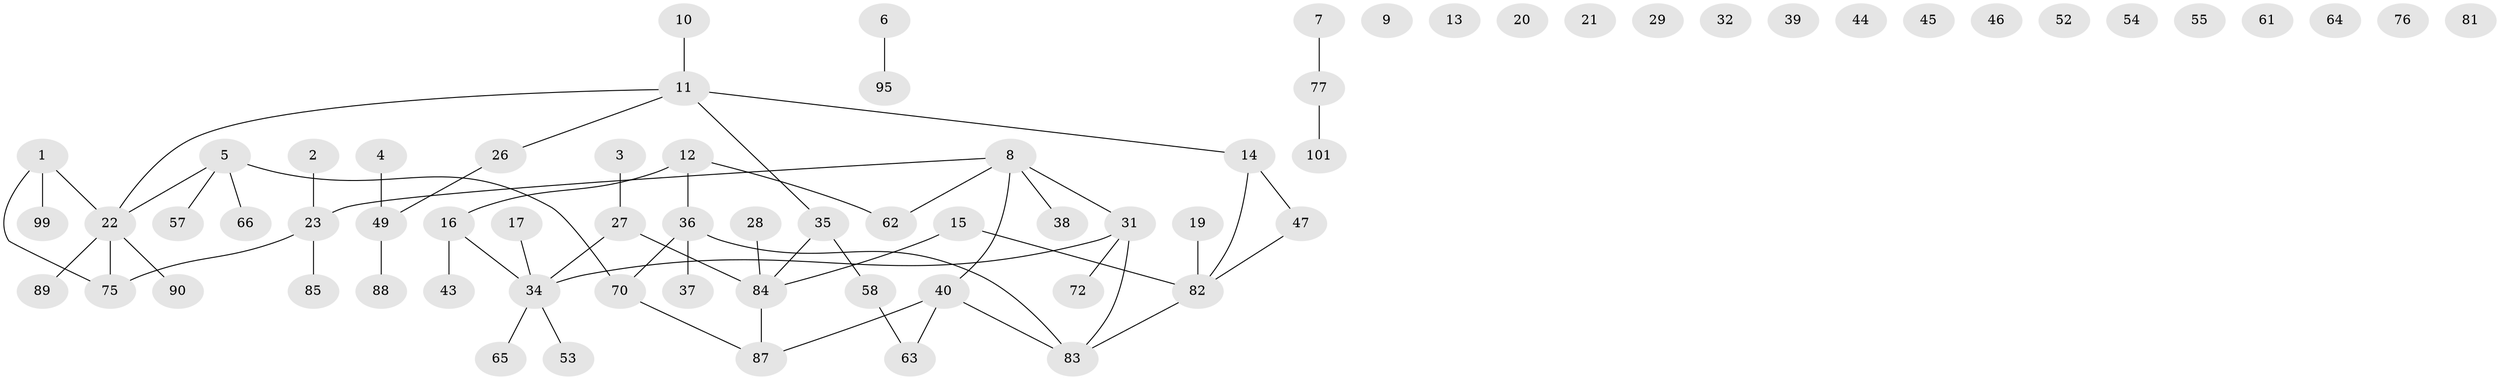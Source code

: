 // Generated by graph-tools (version 1.1) at 2025/23/03/03/25 07:23:25]
// undirected, 70 vertices, 62 edges
graph export_dot {
graph [start="1"]
  node [color=gray90,style=filled];
  1 [super="+67"];
  2;
  3;
  4 [super="+24"];
  5 [super="+25"];
  6 [super="+74"];
  7 [super="+18"];
  8 [super="+71"];
  9 [super="+68"];
  10 [super="+78"];
  11 [super="+33"];
  12 [super="+48"];
  13 [super="+30"];
  14;
  15;
  16;
  17;
  19;
  20;
  21 [super="+60"];
  22 [super="+80"];
  23 [super="+42"];
  26;
  27 [super="+86"];
  28;
  29 [super="+79"];
  31 [super="+50"];
  32 [super="+97"];
  34 [super="+41"];
  35 [super="+92"];
  36 [super="+98"];
  37;
  38;
  39;
  40 [super="+56"];
  43 [super="+69"];
  44;
  45;
  46;
  47 [super="+59"];
  49 [super="+51"];
  52;
  53;
  54;
  55;
  57;
  58;
  61;
  62 [super="+73"];
  63;
  64;
  65;
  66;
  70 [super="+93"];
  72;
  75;
  76;
  77;
  81;
  82 [super="+96"];
  83 [super="+91"];
  84 [super="+100"];
  85;
  87 [super="+94"];
  88;
  89;
  90;
  95;
  99;
  101;
  1 -- 75;
  1 -- 99;
  1 -- 22;
  2 -- 23;
  3 -- 27;
  4 -- 49 [weight=2];
  5 -- 22;
  5 -- 57;
  5 -- 66;
  5 -- 70;
  6 -- 95;
  7 -- 77;
  8 -- 31;
  8 -- 62;
  8 -- 38;
  8 -- 23;
  8 -- 40;
  10 -- 11;
  11 -- 22;
  11 -- 35;
  11 -- 26;
  11 -- 14;
  12 -- 62;
  12 -- 36;
  12 -- 16;
  14 -- 47;
  14 -- 82;
  15 -- 82;
  15 -- 84;
  16 -- 34;
  16 -- 43;
  17 -- 34;
  19 -- 82;
  22 -- 75;
  22 -- 89;
  22 -- 90;
  23 -- 75;
  23 -- 85;
  26 -- 49;
  27 -- 84;
  27 -- 34;
  28 -- 84;
  31 -- 83;
  31 -- 34;
  31 -- 72;
  34 -- 53;
  34 -- 65;
  35 -- 58;
  35 -- 84;
  36 -- 37;
  36 -- 83;
  36 -- 70;
  40 -- 63;
  40 -- 87;
  40 -- 83;
  47 -- 82;
  49 -- 88;
  58 -- 63;
  70 -- 87;
  77 -- 101;
  82 -- 83;
  84 -- 87;
}
